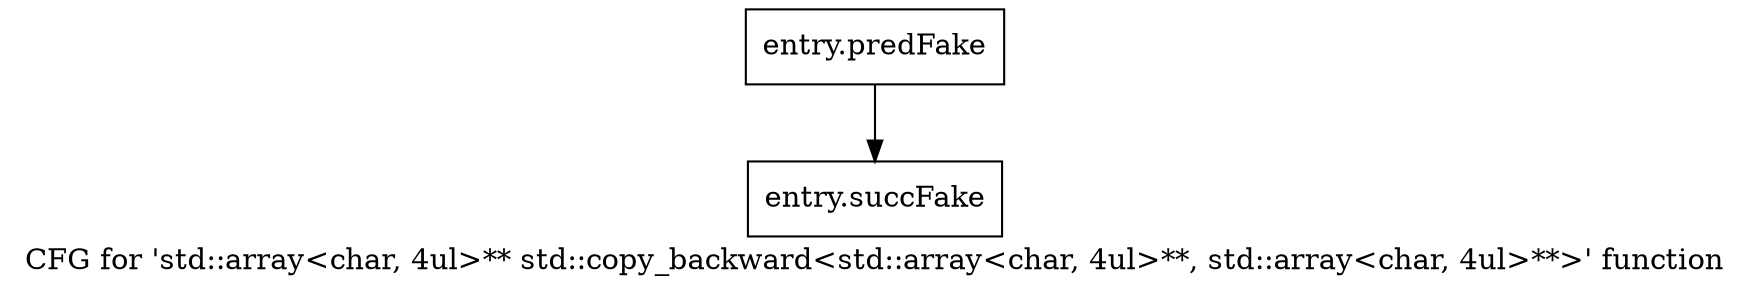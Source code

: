 digraph "CFG for 'std::array\<char, 4ul\>** std::copy_backward\<std::array\<char, 4ul\>**, std::array\<char, 4ul\>**\>' function" {
	label="CFG for 'std::array\<char, 4ul\>** std::copy_backward\<std::array\<char, 4ul\>**, std::array\<char, 4ul\>**\>' function";

	Node0x41fd1c0 [shape=record,filename="",linenumber="",label="{entry.predFake}"];
	Node0x41fd1c0 -> Node0x44128e0[ callList="" memoryops="" filename="/tools/Xilinx/Vitis_HLS/2022.1/tps/lnx64/gcc-8.3.0/lib/gcc/x86_64-pc-linux-gnu/8.3.0/../../../../include/c++/8.3.0/bits/stl_algobase.h" execusionnum="0"];
	Node0x44128e0 [shape=record,filename="/tools/Xilinx/Vitis_HLS/2022.1/tps/lnx64/gcc-8.3.0/lib/gcc/x86_64-pc-linux-gnu/8.3.0/../../../../include/c++/8.3.0/bits/stl_algobase.h",linenumber="632",label="{entry.succFake}"];
}
